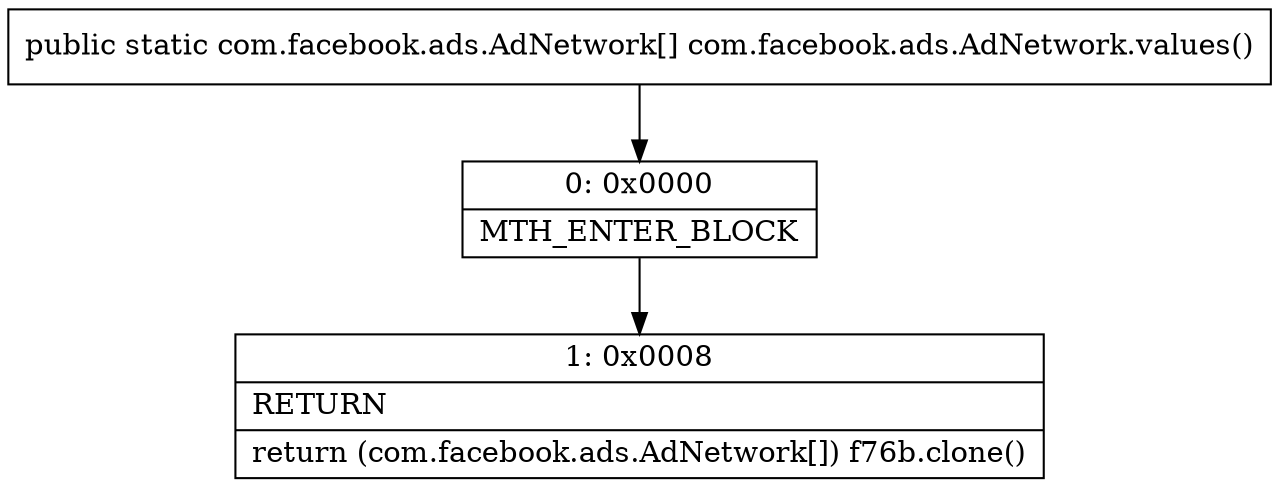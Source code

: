 digraph "CFG forcom.facebook.ads.AdNetwork.values()[Lcom\/facebook\/ads\/AdNetwork;" {
Node_0 [shape=record,label="{0\:\ 0x0000|MTH_ENTER_BLOCK\l}"];
Node_1 [shape=record,label="{1\:\ 0x0008|RETURN\l|return (com.facebook.ads.AdNetwork[]) f76b.clone()\l}"];
MethodNode[shape=record,label="{public static com.facebook.ads.AdNetwork[] com.facebook.ads.AdNetwork.values() }"];
MethodNode -> Node_0;
Node_0 -> Node_1;
}

